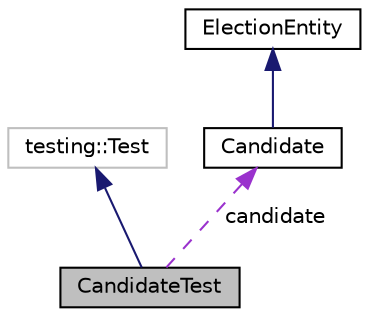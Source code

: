digraph "CandidateTest"
{
 // LATEX_PDF_SIZE
  edge [fontname="Helvetica",fontsize="10",labelfontname="Helvetica",labelfontsize="10"];
  node [fontname="Helvetica",fontsize="10",shape=record];
  Node1 [label="CandidateTest",height=0.2,width=0.4,color="black", fillcolor="grey75", style="filled", fontcolor="black",tooltip=" "];
  Node2 -> Node1 [dir="back",color="midnightblue",fontsize="10",style="solid",fontname="Helvetica"];
  Node2 [label="testing::Test",height=0.2,width=0.4,color="grey75", fillcolor="white", style="filled",tooltip=" "];
  Node3 -> Node1 [dir="back",color="darkorchid3",fontsize="10",style="dashed",label=" candidate" ,fontname="Helvetica"];
  Node3 [label="Candidate",height=0.2,width=0.4,color="black", fillcolor="white", style="filled",URL="$classCandidate.html",tooltip="File name: Candidate.h. Description: Contains method signatures and attributes for the Candidate clas..."];
  Node4 -> Node3 [dir="back",color="midnightblue",fontsize="10",style="solid",fontname="Helvetica"];
  Node4 [label="ElectionEntity",height=0.2,width=0.4,color="black", fillcolor="white", style="filled",URL="$classElectionEntity.html",tooltip="File name: ElectionEntity.h. Description: Contains method signatures and attributes for the ElectionE..."];
}
